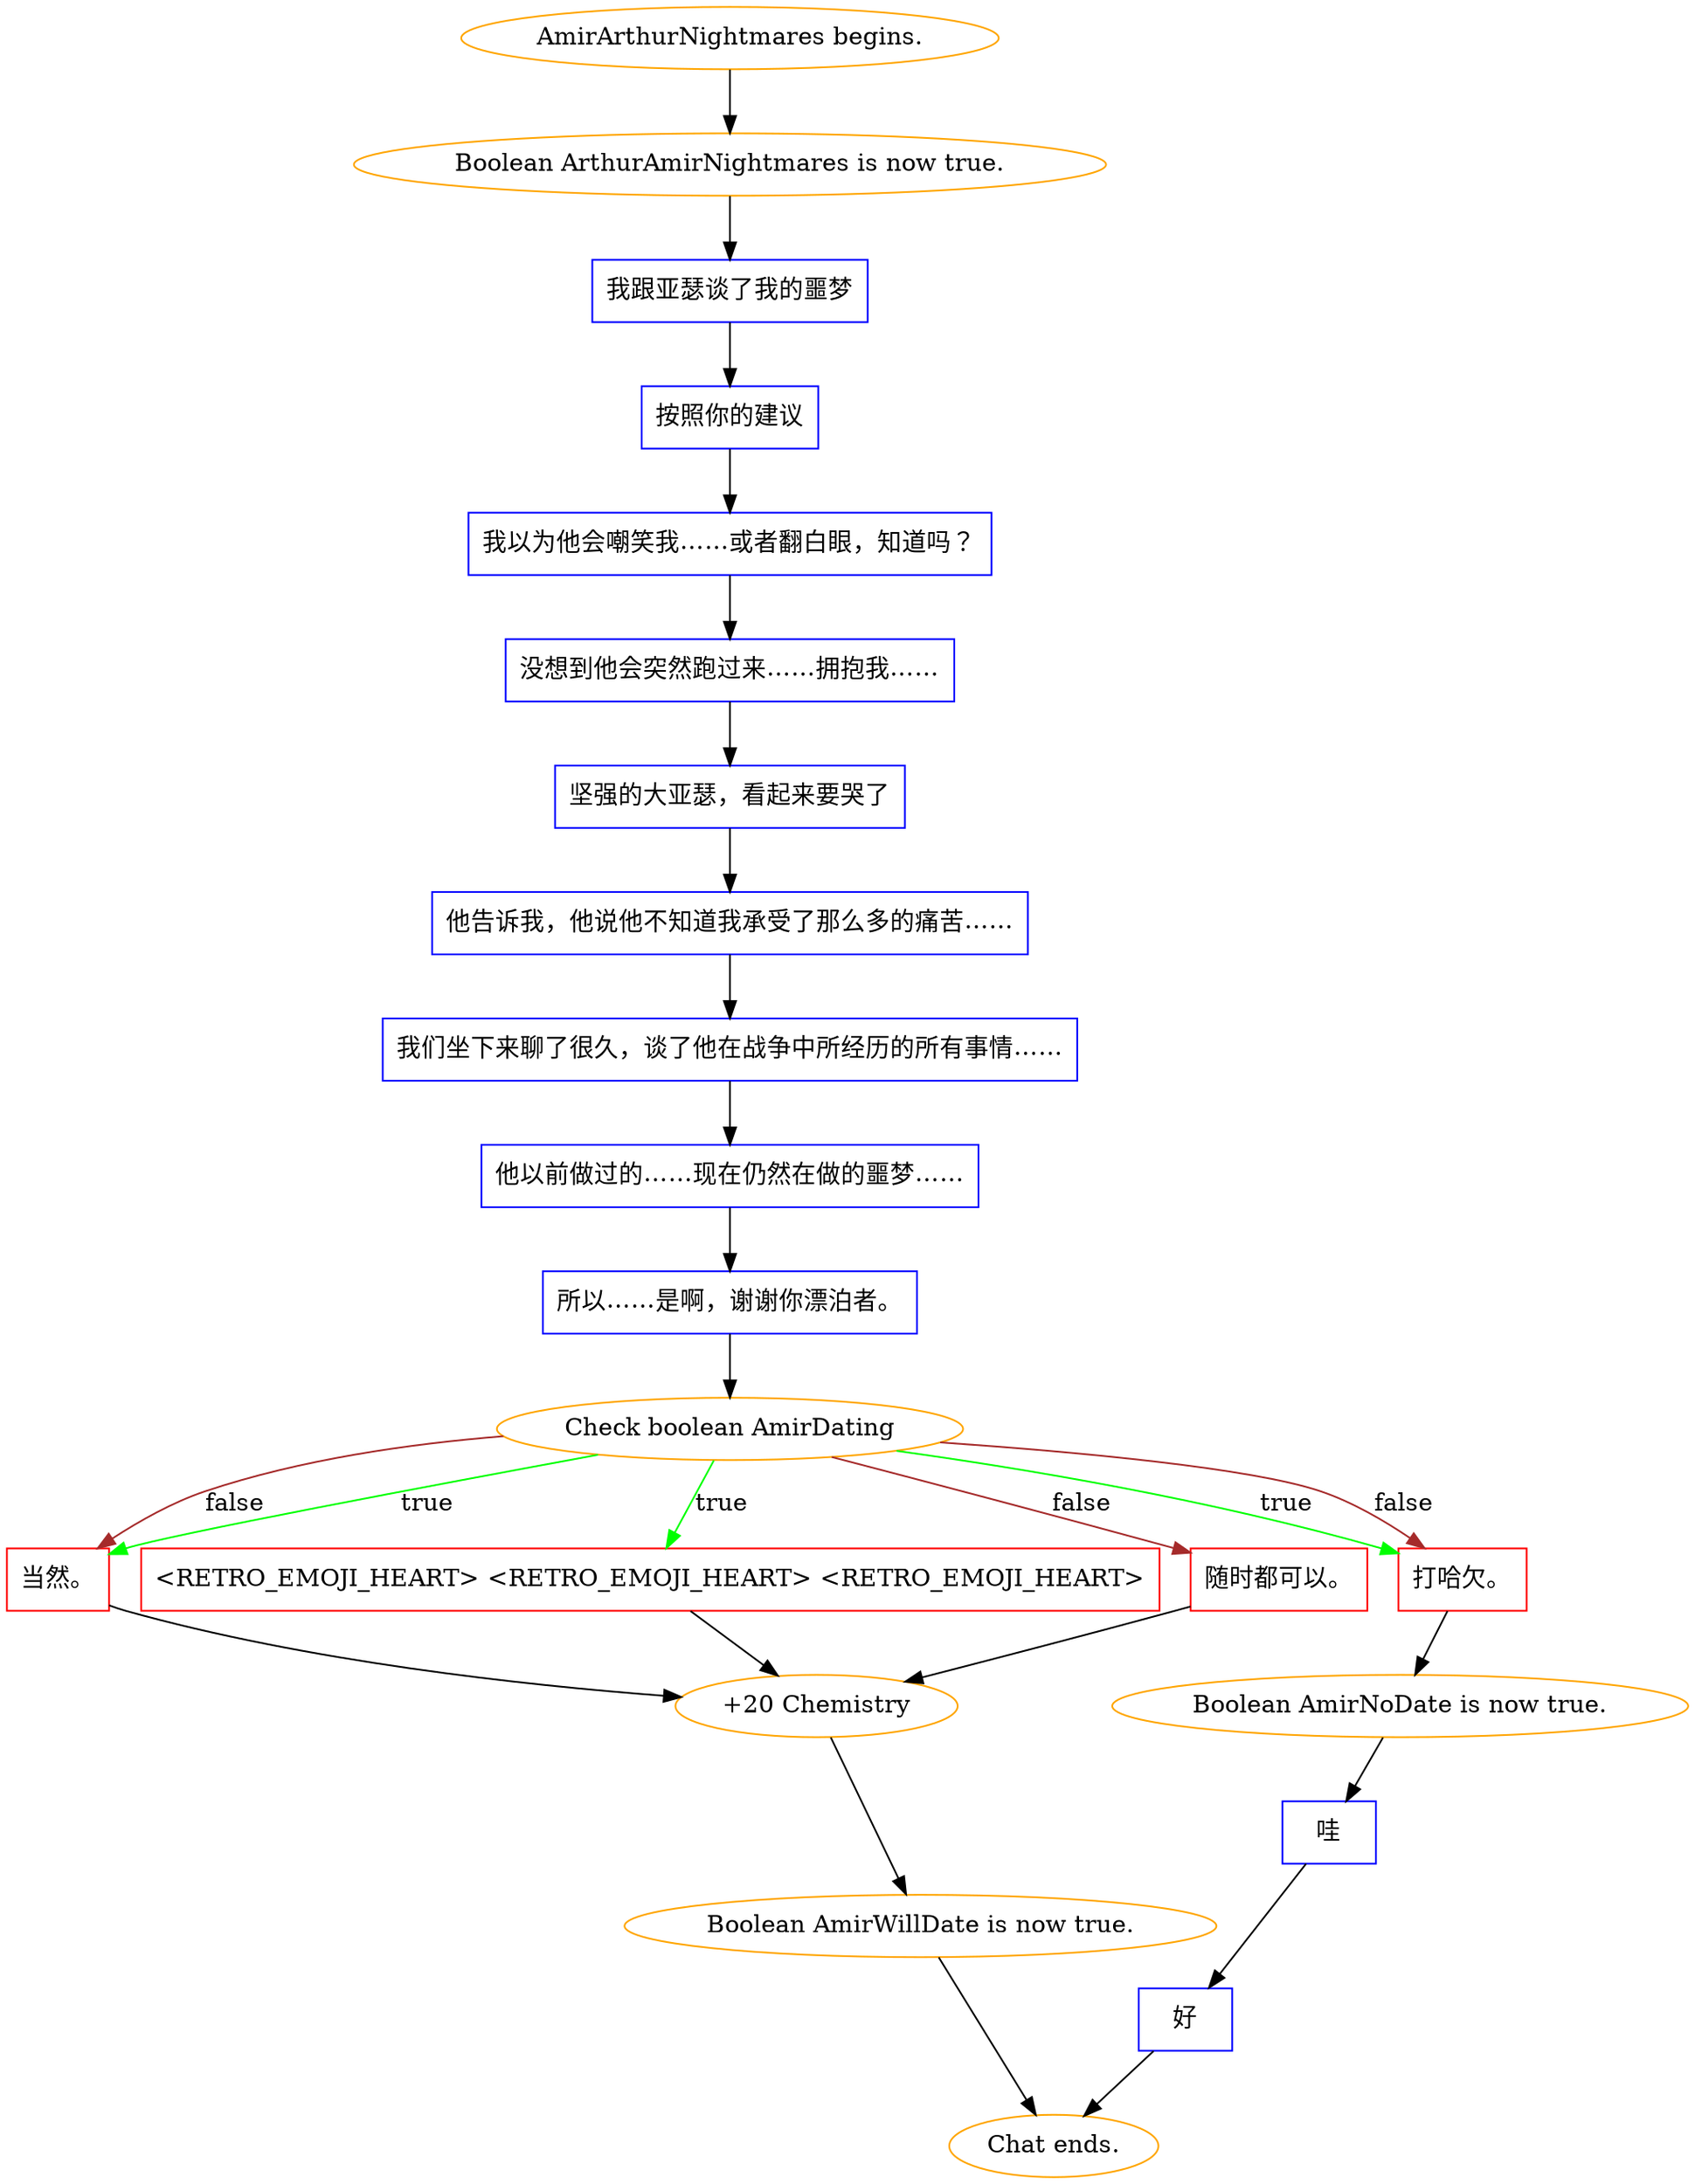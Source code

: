 digraph {
	"AmirArthurNightmares begins." [color=orange];
		"AmirArthurNightmares begins." -> j662477162;
	j662477162 [label="Boolean ArthurAmirNightmares is now true.",color=orange];
		j662477162 -> j2580812717;
	j2580812717 [label="我跟亚瑟谈了我的噩梦",shape=box,color=blue];
		j2580812717 -> j3232094141;
	j3232094141 [label="按照你的建议",shape=box,color=blue];
		j3232094141 -> j1775310736;
	j1775310736 [label="我以为他会嘲笑我……或者翻白眼，知道吗？",shape=box,color=blue];
		j1775310736 -> j980107928;
	j980107928 [label="没想到他会突然跑过来……拥抱我……",shape=box,color=blue];
		j980107928 -> j24525145;
	j24525145 [label="坚强的大亚瑟，看起来要哭了",shape=box,color=blue];
		j24525145 -> j2402147319;
	j2402147319 [label="他告诉我，他说他不知道我承受了那么多的痛苦……",shape=box,color=blue];
		j2402147319 -> j1965387296;
	j1965387296 [label="我们坐下来聊了很久，谈了他在战争中所经历的所有事情……",shape=box,color=blue];
		j1965387296 -> j1982426370;
	j1982426370 [label="他以前做过的……现在仍然在做的噩梦……",shape=box,color=blue];
		j1982426370 -> j927646395;
	j927646395 [label="所以……是啊，谢谢你漂泊者。",shape=box,color=blue];
		j927646395 -> j4217290168;
	j4217290168 [label="Check boolean AmirDating",color=orange];
		j4217290168 -> j2423123349 [label=true,color=green];
		j4217290168 -> j2409076066 [label=true,color=green];
		j4217290168 -> j3608020396 [label=true,color=green];
		j4217290168 -> j2409076066 [label=false,color=brown];
		j4217290168 -> j3608020396 [label=false,color=brown];
		j4217290168 -> j3232367017 [label=false,color=brown];
	j2423123349 [label="<RETRO_EMOJI_HEART> <RETRO_EMOJI_HEART> <RETRO_EMOJI_HEART>",shape=box,color=red];
		j2423123349 -> j2302460036;
	j2409076066 [label="当然。",shape=box,color=red];
		j2409076066 -> j2302460036;
	j3608020396 [label="打哈欠。",shape=box,color=red];
		j3608020396 -> j3560976132;
	j3232367017 [label="随时都可以。",shape=box,color=red];
		j3232367017 -> j2302460036;
	j2302460036 [label="+20 Chemistry",color=orange];
		j2302460036 -> j661208215;
	j3560976132 [label="Boolean AmirNoDate is now true.",color=orange];
		j3560976132 -> j1428838764;
	j661208215 [label="Boolean AmirWillDate is now true.",color=orange];
		j661208215 -> "Chat ends.";
	j1428838764 [label="哇",shape=box,color=blue];
		j1428838764 -> j1041430129;
	"Chat ends." [color=orange];
	j1041430129 [label="好",shape=box,color=blue];
		j1041430129 -> "Chat ends.";
}